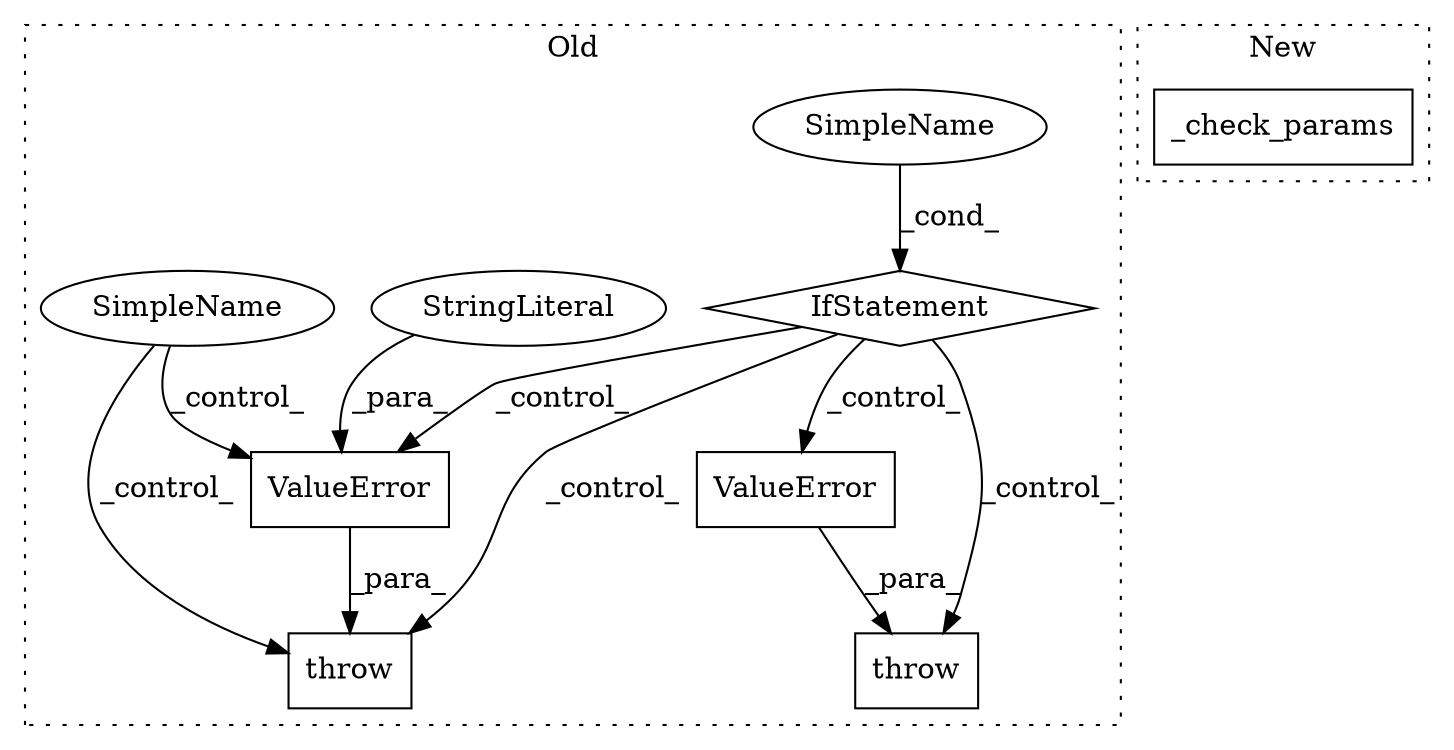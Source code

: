 digraph G {
subgraph cluster0 {
1 [label="ValueError" a="32" s="5872,5933" l="11,1" shape="box"];
3 [label="IfStatement" a="25" s="4743,4802" l="8,2" shape="diamond"];
4 [label="SimpleName" a="42" s="" l="" shape="ellipse"];
5 [label="StringLiteral" a="45" s="5883" l="50" shape="ellipse"];
6 [label="throw" a="53" s="5866" l="6" shape="box"];
7 [label="ValueError" a="32" s="4818,4872" l="11,1" shape="box"];
8 [label="throw" a="53" s="4812" l="6" shape="box"];
9 [label="SimpleName" a="42" s="4921" l="12" shape="ellipse"];
label = "Old";
style="dotted";
}
subgraph cluster1 {
2 [label="_check_params" a="32" s="5064" l="15" shape="box"];
label = "New";
style="dotted";
}
1 -> 6 [label="_para_"];
3 -> 1 [label="_control_"];
3 -> 7 [label="_control_"];
3 -> 8 [label="_control_"];
3 -> 6 [label="_control_"];
4 -> 3 [label="_cond_"];
5 -> 1 [label="_para_"];
7 -> 8 [label="_para_"];
9 -> 1 [label="_control_"];
9 -> 6 [label="_control_"];
}